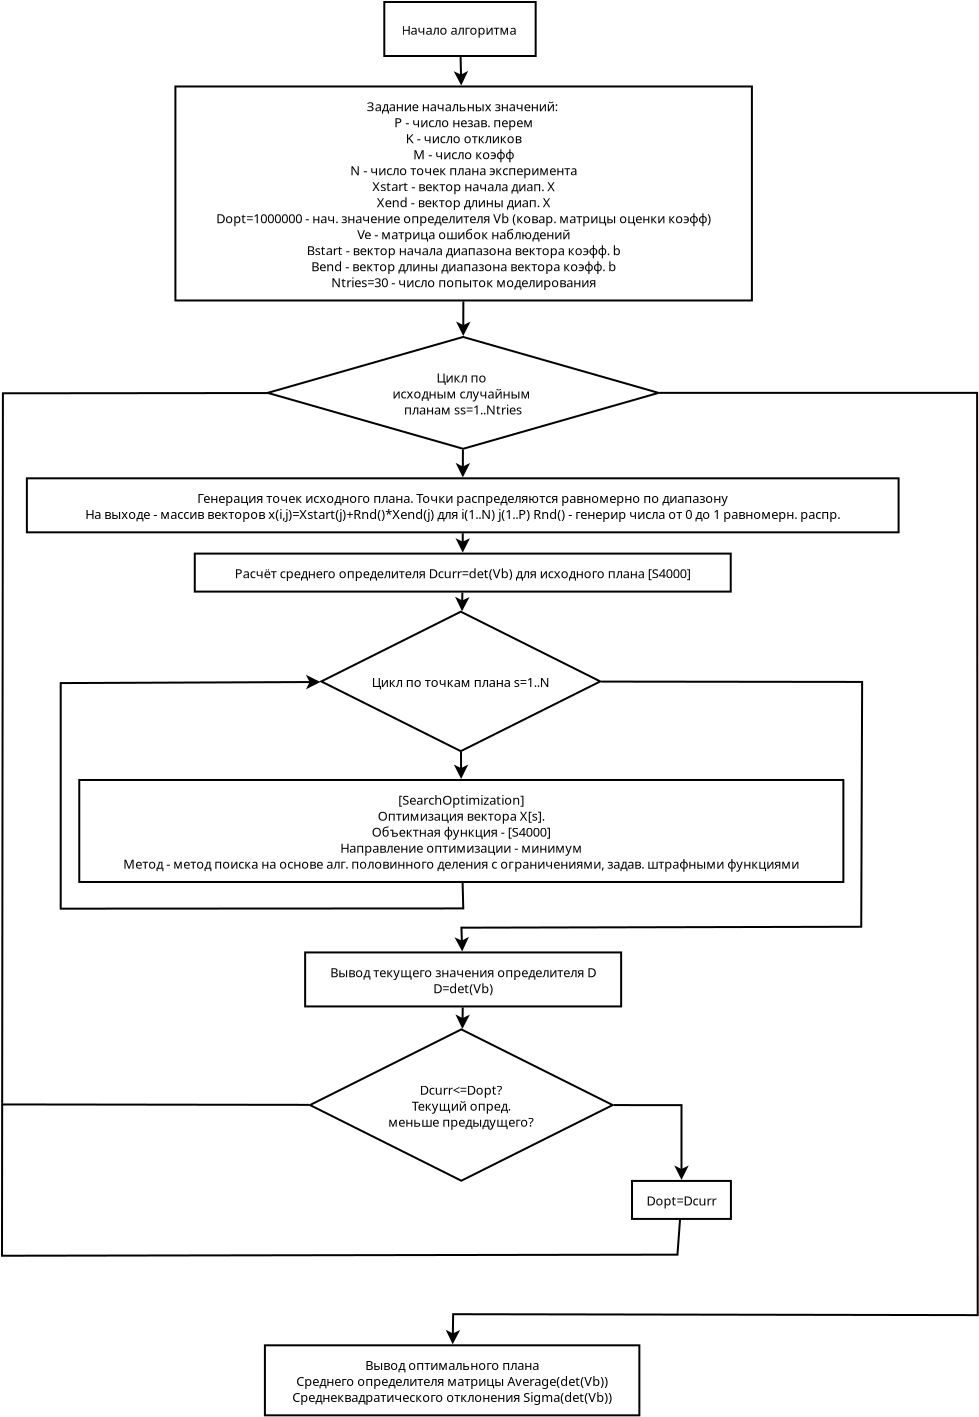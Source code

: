 <?xml version="1.0" encoding="UTF-8"?>
<dia:diagram xmlns:dia="http://www.lysator.liu.se/~alla/dia/">
  <dia:layer name="Фон" visible="true" active="true">
    <dia:object type="Flowchart - Box" version="0" id="O0">
      <dia:attribute name="obj_pos">
        <dia:point val="30.152,-104.484"/>
      </dia:attribute>
      <dia:attribute name="obj_bb">
        <dia:rectangle val="30.102,-104.534;37.77,-101.734"/>
      </dia:attribute>
      <dia:attribute name="elem_corner">
        <dia:point val="30.152,-104.484"/>
      </dia:attribute>
      <dia:attribute name="elem_width">
        <dia:real val="7.568"/>
      </dia:attribute>
      <dia:attribute name="elem_height">
        <dia:real val="2.7"/>
      </dia:attribute>
      <dia:attribute name="show_background">
        <dia:boolean val="true"/>
      </dia:attribute>
      <dia:attribute name="padding">
        <dia:real val="0.5"/>
      </dia:attribute>
      <dia:attribute name="text">
        <dia:composite type="text">
          <dia:attribute name="string">
            <dia:string>#Начало алгоритма#</dia:string>
          </dia:attribute>
          <dia:attribute name="font">
            <dia:font family="sans" style="0" name="Helvetica"/>
          </dia:attribute>
          <dia:attribute name="height">
            <dia:real val="0.8"/>
          </dia:attribute>
          <dia:attribute name="pos">
            <dia:point val="33.936,-102.939"/>
          </dia:attribute>
          <dia:attribute name="color">
            <dia:color val="#000000"/>
          </dia:attribute>
          <dia:attribute name="alignment">
            <dia:enum val="1"/>
          </dia:attribute>
        </dia:composite>
      </dia:attribute>
    </dia:object>
    <dia:object type="Flowchart - Box" version="0" id="O1">
      <dia:attribute name="obj_pos">
        <dia:point val="12.281,-80.668"/>
      </dia:attribute>
      <dia:attribute name="obj_bb">
        <dia:rectangle val="12.231,-80.718;55.916,-77.918"/>
      </dia:attribute>
      <dia:attribute name="elem_corner">
        <dia:point val="12.281,-80.668"/>
      </dia:attribute>
      <dia:attribute name="elem_width">
        <dia:real val="43.585"/>
      </dia:attribute>
      <dia:attribute name="elem_height">
        <dia:real val="2.7"/>
      </dia:attribute>
      <dia:attribute name="show_background">
        <dia:boolean val="true"/>
      </dia:attribute>
      <dia:attribute name="padding">
        <dia:real val="0.5"/>
      </dia:attribute>
      <dia:attribute name="text">
        <dia:composite type="text">
          <dia:attribute name="string">
            <dia:string>#Генерация точек исходного плана. Точки распределяются равномерно по диапазону
На выходе - массив векторов x(i,j)=Xstart(j)+Rnd()*Xend(j) для i(1..N) j(1..P) Rnd() - генерир числа от 0 до 1 равномерн. распр.#</dia:string>
          </dia:attribute>
          <dia:attribute name="font">
            <dia:font family="sans" style="0" name="Helvetica"/>
          </dia:attribute>
          <dia:attribute name="height">
            <dia:real val="0.8"/>
          </dia:attribute>
          <dia:attribute name="pos">
            <dia:point val="34.073,-79.523"/>
          </dia:attribute>
          <dia:attribute name="color">
            <dia:color val="#000000"/>
          </dia:attribute>
          <dia:attribute name="alignment">
            <dia:enum val="1"/>
          </dia:attribute>
        </dia:composite>
      </dia:attribute>
    </dia:object>
    <dia:object type="Flowchart - Box" version="0" id="O2">
      <dia:attribute name="obj_pos">
        <dia:point val="19.707,-100.26"/>
      </dia:attribute>
      <dia:attribute name="obj_bb">
        <dia:rectangle val="19.657,-100.31;48.582,-89.51"/>
      </dia:attribute>
      <dia:attribute name="elem_corner">
        <dia:point val="19.707,-100.26"/>
      </dia:attribute>
      <dia:attribute name="elem_width">
        <dia:real val="28.825"/>
      </dia:attribute>
      <dia:attribute name="elem_height">
        <dia:real val="10.7"/>
      </dia:attribute>
      <dia:attribute name="show_background">
        <dia:boolean val="true"/>
      </dia:attribute>
      <dia:attribute name="padding">
        <dia:real val="0.5"/>
      </dia:attribute>
      <dia:attribute name="text">
        <dia:composite type="text">
          <dia:attribute name="string">
            <dia:string>#Задание начальных значений: 
P - число незав. перем
K - число откликов
M - число коэфф
N - число точек плана эксперимента
Xstart - вектор начала диап. X
Xend - вектор длины диап. X
Dopt=1000000 - нач. значение определителя Vb (ковар. матрицы оценки коэфф)
Ve - матрица ошибок наблюдений
Bstart - вектор начала диапазона вектора коэфф. b
Bend - вектор длины диапазона вектора коэфф. b
Ntries=30 - число попыток моделирования#</dia:string>
          </dia:attribute>
          <dia:attribute name="font">
            <dia:font family="sans" style="0" name="Helvetica"/>
          </dia:attribute>
          <dia:attribute name="height">
            <dia:real val="0.8"/>
          </dia:attribute>
          <dia:attribute name="pos">
            <dia:point val="34.119,-99.115"/>
          </dia:attribute>
          <dia:attribute name="color">
            <dia:color val="#000000"/>
          </dia:attribute>
          <dia:attribute name="alignment">
            <dia:enum val="1"/>
          </dia:attribute>
        </dia:composite>
      </dia:attribute>
    </dia:object>
    <dia:object type="Flowchart - Box" version="0" id="O3">
      <dia:attribute name="obj_pos">
        <dia:point val="20.675,-76.904"/>
      </dia:attribute>
      <dia:attribute name="obj_bb">
        <dia:rectangle val="20.625,-76.954;47.522,-74.954"/>
      </dia:attribute>
      <dia:attribute name="elem_corner">
        <dia:point val="20.675,-76.904"/>
      </dia:attribute>
      <dia:attribute name="elem_width">
        <dia:real val="26.798"/>
      </dia:attribute>
      <dia:attribute name="elem_height">
        <dia:real val="1.9"/>
      </dia:attribute>
      <dia:attribute name="show_background">
        <dia:boolean val="true"/>
      </dia:attribute>
      <dia:attribute name="padding">
        <dia:real val="0.5"/>
      </dia:attribute>
      <dia:attribute name="text">
        <dia:composite type="text">
          <dia:attribute name="string">
            <dia:string>#Расчёт среднего определителя Dcurr=det(Vb) для исходного плана [S4000]#</dia:string>
          </dia:attribute>
          <dia:attribute name="font">
            <dia:font family="sans" style="0" name="Helvetica"/>
          </dia:attribute>
          <dia:attribute name="height">
            <dia:real val="0.8"/>
          </dia:attribute>
          <dia:attribute name="pos">
            <dia:point val="34.074,-75.759"/>
          </dia:attribute>
          <dia:attribute name="color">
            <dia:color val="#000000"/>
          </dia:attribute>
          <dia:attribute name="alignment">
            <dia:enum val="1"/>
          </dia:attribute>
        </dia:composite>
      </dia:attribute>
    </dia:object>
    <dia:object type="Flowchart - Box" version="0" id="O4">
      <dia:attribute name="obj_pos">
        <dia:point val="14.9,-65.585"/>
      </dia:attribute>
      <dia:attribute name="obj_bb">
        <dia:rectangle val="14.85,-65.635;53.155,-60.435"/>
      </dia:attribute>
      <dia:attribute name="elem_corner">
        <dia:point val="14.9,-65.585"/>
      </dia:attribute>
      <dia:attribute name="elem_width">
        <dia:real val="38.205"/>
      </dia:attribute>
      <dia:attribute name="elem_height">
        <dia:real val="5.1"/>
      </dia:attribute>
      <dia:attribute name="show_background">
        <dia:boolean val="true"/>
      </dia:attribute>
      <dia:attribute name="padding">
        <dia:real val="0.5"/>
      </dia:attribute>
      <dia:attribute name="text">
        <dia:composite type="text">
          <dia:attribute name="string">
            <dia:string>#[SearchOptimization]
Оптимизация вектора X[s].
Объектная функция - [S4000]
Направление оптимизации - минимум
Метод - метод поиска на основе алг. половинного деления с ограничениями, задав. штрафными функциями#</dia:string>
          </dia:attribute>
          <dia:attribute name="font">
            <dia:font family="sans" style="0" name="Helvetica"/>
          </dia:attribute>
          <dia:attribute name="height">
            <dia:real val="0.8"/>
          </dia:attribute>
          <dia:attribute name="pos">
            <dia:point val="34.002,-64.44"/>
          </dia:attribute>
          <dia:attribute name="color">
            <dia:color val="#000000"/>
          </dia:attribute>
          <dia:attribute name="alignment">
            <dia:enum val="1"/>
          </dia:attribute>
        </dia:composite>
      </dia:attribute>
    </dia:object>
    <dia:object type="Flowchart - Box" version="0" id="O5">
      <dia:attribute name="obj_pos">
        <dia:point val="26.194,-56.962"/>
      </dia:attribute>
      <dia:attribute name="obj_bb">
        <dia:rectangle val="26.144,-57.012;42.044,-54.212"/>
      </dia:attribute>
      <dia:attribute name="elem_corner">
        <dia:point val="26.194,-56.962"/>
      </dia:attribute>
      <dia:attribute name="elem_width">
        <dia:real val="15.8"/>
      </dia:attribute>
      <dia:attribute name="elem_height">
        <dia:real val="2.7"/>
      </dia:attribute>
      <dia:attribute name="show_background">
        <dia:boolean val="true"/>
      </dia:attribute>
      <dia:attribute name="padding">
        <dia:real val="0.5"/>
      </dia:attribute>
      <dia:attribute name="text">
        <dia:composite type="text">
          <dia:attribute name="string">
            <dia:string>#Вывод текущего значения определителя D
D=det(Vb)#</dia:string>
          </dia:attribute>
          <dia:attribute name="font">
            <dia:font family="sans" style="0" name="Helvetica"/>
          </dia:attribute>
          <dia:attribute name="height">
            <dia:real val="0.8"/>
          </dia:attribute>
          <dia:attribute name="pos">
            <dia:point val="34.094,-55.817"/>
          </dia:attribute>
          <dia:attribute name="color">
            <dia:color val="#000000"/>
          </dia:attribute>
          <dia:attribute name="alignment">
            <dia:enum val="1"/>
          </dia:attribute>
        </dia:composite>
      </dia:attribute>
    </dia:object>
    <dia:object type="Flowchart - Diamond" version="0" id="O6">
      <dia:attribute name="obj_pos">
        <dia:point val="26.435,-53.115"/>
      </dia:attribute>
      <dia:attribute name="obj_bb">
        <dia:rectangle val="26.385,-53.166;41.619,-45.499"/>
      </dia:attribute>
      <dia:attribute name="elem_corner">
        <dia:point val="26.435,-53.115"/>
      </dia:attribute>
      <dia:attribute name="elem_width">
        <dia:real val="15.134"/>
      </dia:attribute>
      <dia:attribute name="elem_height">
        <dia:real val="7.567"/>
      </dia:attribute>
      <dia:attribute name="show_background">
        <dia:boolean val="true"/>
      </dia:attribute>
      <dia:attribute name="padding">
        <dia:real val="0.354"/>
      </dia:attribute>
      <dia:attribute name="text">
        <dia:composite type="text">
          <dia:attribute name="string">
            <dia:string>#Dcurr&lt;=Dopt?
Текущий опред.
меньше предыдущего?#</dia:string>
          </dia:attribute>
          <dia:attribute name="font">
            <dia:font family="sans" style="0" name="Helvetica"/>
          </dia:attribute>
          <dia:attribute name="height">
            <dia:real val="0.8"/>
          </dia:attribute>
          <dia:attribute name="pos">
            <dia:point val="34.002,-49.937"/>
          </dia:attribute>
          <dia:attribute name="color">
            <dia:color val="#000000"/>
          </dia:attribute>
          <dia:attribute name="alignment">
            <dia:enum val="1"/>
          </dia:attribute>
        </dia:composite>
      </dia:attribute>
    </dia:object>
    <dia:object type="Flowchart - Box" version="0" id="O7">
      <dia:attribute name="obj_pos">
        <dia:point val="42.538,-45.538"/>
      </dia:attribute>
      <dia:attribute name="obj_bb">
        <dia:rectangle val="42.488,-45.588;47.533,-43.588"/>
      </dia:attribute>
      <dia:attribute name="elem_corner">
        <dia:point val="42.538,-45.538"/>
      </dia:attribute>
      <dia:attribute name="elem_width">
        <dia:real val="4.945"/>
      </dia:attribute>
      <dia:attribute name="elem_height">
        <dia:real val="1.9"/>
      </dia:attribute>
      <dia:attribute name="show_background">
        <dia:boolean val="true"/>
      </dia:attribute>
      <dia:attribute name="padding">
        <dia:real val="0.5"/>
      </dia:attribute>
      <dia:attribute name="text">
        <dia:composite type="text">
          <dia:attribute name="string">
            <dia:string>#Dopt=Dcurr#</dia:string>
          </dia:attribute>
          <dia:attribute name="font">
            <dia:font family="sans" style="0" name="Helvetica"/>
          </dia:attribute>
          <dia:attribute name="height">
            <dia:real val="0.8"/>
          </dia:attribute>
          <dia:attribute name="pos">
            <dia:point val="45.011,-44.393"/>
          </dia:attribute>
          <dia:attribute name="color">
            <dia:color val="#000000"/>
          </dia:attribute>
          <dia:attribute name="alignment">
            <dia:enum val="1"/>
          </dia:attribute>
        </dia:composite>
      </dia:attribute>
    </dia:object>
    <dia:object type="Flowchart - Box" version="0" id="O8">
      <dia:attribute name="obj_pos">
        <dia:point val="24.182,-37.318"/>
      </dia:attribute>
      <dia:attribute name="obj_bb">
        <dia:rectangle val="24.132,-37.368;42.955,-33.768"/>
      </dia:attribute>
      <dia:attribute name="elem_corner">
        <dia:point val="24.182,-37.318"/>
      </dia:attribute>
      <dia:attribute name="elem_width">
        <dia:real val="18.723"/>
      </dia:attribute>
      <dia:attribute name="elem_height">
        <dia:real val="3.5"/>
      </dia:attribute>
      <dia:attribute name="show_background">
        <dia:boolean val="true"/>
      </dia:attribute>
      <dia:attribute name="padding">
        <dia:real val="0.5"/>
      </dia:attribute>
      <dia:attribute name="text">
        <dia:composite type="text">
          <dia:attribute name="string">
            <dia:string>#Вывод оптимального плана
Среднего определителя матрицы Average(det(Vb))
Среднеквадратического отклонения Sigma(det(Vb))#</dia:string>
          </dia:attribute>
          <dia:attribute name="font">
            <dia:font family="sans" style="0" name="Helvetica"/>
          </dia:attribute>
          <dia:attribute name="height">
            <dia:real val="0.8"/>
          </dia:attribute>
          <dia:attribute name="pos">
            <dia:point val="33.544,-36.173"/>
          </dia:attribute>
          <dia:attribute name="color">
            <dia:color val="#000000"/>
          </dia:attribute>
          <dia:attribute name="alignment">
            <dia:enum val="1"/>
          </dia:attribute>
        </dia:composite>
      </dia:attribute>
    </dia:object>
    <dia:object type="Standard - Line" version="0" id="O9">
      <dia:attribute name="obj_pos">
        <dia:point val="33.967,-101.734"/>
      </dia:attribute>
      <dia:attribute name="obj_bb">
        <dia:rectangle val="33.623,-101.785;34.347,-100.197"/>
      </dia:attribute>
      <dia:attribute name="conn_endpoints">
        <dia:point val="33.967,-101.734"/>
        <dia:point val="33.999,-100.309"/>
      </dia:attribute>
      <dia:attribute name="numcp">
        <dia:int val="1"/>
      </dia:attribute>
      <dia:attribute name="end_arrow">
        <dia:enum val="22"/>
      </dia:attribute>
      <dia:attribute name="end_arrow_length">
        <dia:real val="0.5"/>
      </dia:attribute>
      <dia:attribute name="end_arrow_width">
        <dia:real val="0.5"/>
      </dia:attribute>
      <dia:connections>
        <dia:connection handle="0" to="O0" connection="16"/>
        <dia:connection handle="1" to="O2" connection="16"/>
      </dia:connections>
    </dia:object>
    <dia:object type="Standard - Line" version="0" id="O10">
      <dia:attribute name="obj_pos">
        <dia:point val="34.105,-89.51"/>
      </dia:attribute>
      <dia:attribute name="obj_bb">
        <dia:rectangle val="33.74,-89.561;34.463,-87.672"/>
      </dia:attribute>
      <dia:attribute name="conn_endpoints">
        <dia:point val="34.105,-89.51"/>
        <dia:point val="34.1,-87.784"/>
      </dia:attribute>
      <dia:attribute name="numcp">
        <dia:int val="1"/>
      </dia:attribute>
      <dia:attribute name="end_arrow">
        <dia:enum val="22"/>
      </dia:attribute>
      <dia:attribute name="end_arrow_length">
        <dia:real val="0.5"/>
      </dia:attribute>
      <dia:attribute name="end_arrow_width">
        <dia:real val="0.5"/>
      </dia:attribute>
      <dia:connections>
        <dia:connection handle="0" to="O2" connection="16"/>
        <dia:connection handle="1" to="O20" connection="16"/>
      </dia:connections>
    </dia:object>
    <dia:object type="Standard - Line" version="0" id="O11">
      <dia:attribute name="obj_pos">
        <dia:point val="34.083,-82.098"/>
      </dia:attribute>
      <dia:attribute name="obj_bb">
        <dia:rectangle val="33.718,-82.149;34.442,-80.604"/>
      </dia:attribute>
      <dia:attribute name="conn_endpoints">
        <dia:point val="34.083,-82.098"/>
        <dia:point val="34.078,-80.715"/>
      </dia:attribute>
      <dia:attribute name="numcp">
        <dia:int val="1"/>
      </dia:attribute>
      <dia:attribute name="end_arrow">
        <dia:enum val="22"/>
      </dia:attribute>
      <dia:attribute name="end_arrow_length">
        <dia:real val="0.5"/>
      </dia:attribute>
      <dia:attribute name="end_arrow_width">
        <dia:real val="0.5"/>
      </dia:attribute>
      <dia:connections>
        <dia:connection handle="0" to="O20" connection="16"/>
        <dia:connection handle="1" to="O1" connection="16"/>
      </dia:connections>
    </dia:object>
    <dia:object type="Standard - Line" version="0" id="O12">
      <dia:attribute name="obj_pos">
        <dia:point val="34.073,-77.918"/>
      </dia:attribute>
      <dia:attribute name="obj_bb">
        <dia:rectangle val="33.712,-77.968;34.435,-76.841"/>
      </dia:attribute>
      <dia:attribute name="conn_endpoints">
        <dia:point val="34.073,-77.918"/>
        <dia:point val="34.073,-76.953"/>
      </dia:attribute>
      <dia:attribute name="numcp">
        <dia:int val="1"/>
      </dia:attribute>
      <dia:attribute name="end_arrow">
        <dia:enum val="22"/>
      </dia:attribute>
      <dia:attribute name="end_arrow_length">
        <dia:real val="0.5"/>
      </dia:attribute>
      <dia:attribute name="end_arrow_width">
        <dia:real val="0.5"/>
      </dia:attribute>
      <dia:connections>
        <dia:connection handle="0" to="O1" connection="16"/>
        <dia:connection handle="1" to="O3" connection="16"/>
      </dia:connections>
    </dia:object>
    <dia:object type="Standard - Line" version="0" id="O13">
      <dia:attribute name="obj_pos">
        <dia:point val="34.055,-74.954"/>
      </dia:attribute>
      <dia:attribute name="obj_bb">
        <dia:rectangle val="33.688,-75.005;34.411,-73.906"/>
      </dia:attribute>
      <dia:attribute name="conn_endpoints">
        <dia:point val="34.055,-74.954"/>
        <dia:point val="34.038,-74.018"/>
      </dia:attribute>
      <dia:attribute name="numcp">
        <dia:int val="1"/>
      </dia:attribute>
      <dia:attribute name="end_arrow">
        <dia:enum val="22"/>
      </dia:attribute>
      <dia:attribute name="end_arrow_length">
        <dia:real val="0.5"/>
      </dia:attribute>
      <dia:attribute name="end_arrow_width">
        <dia:real val="0.5"/>
      </dia:attribute>
      <dia:connections>
        <dia:connection handle="0" to="O3" connection="16"/>
        <dia:connection handle="1" to="O21" connection="16"/>
      </dia:connections>
    </dia:object>
    <dia:object type="Standard - PolyLine" version="0" id="O14">
      <dia:attribute name="obj_pos">
        <dia:point val="34.002,-63.035"/>
      </dia:attribute>
      <dia:attribute name="obj_bb">
        <dia:rectangle val="13.922,-70.872;34.15,-59.101"/>
      </dia:attribute>
      <dia:attribute name="poly_points">
        <dia:point val="34.002,-63.035"/>
        <dia:point val="34.1,-59.163"/>
        <dia:point val="13.972,-59.151"/>
        <dia:point val="13.972,-70.43"/>
        <dia:point val="33.974,-70.513"/>
      </dia:attribute>
      <dia:attribute name="end_arrow">
        <dia:enum val="22"/>
      </dia:attribute>
      <dia:attribute name="end_arrow_length">
        <dia:real val="0.5"/>
      </dia:attribute>
      <dia:attribute name="end_arrow_width">
        <dia:real val="0.5"/>
      </dia:attribute>
      <dia:connections>
        <dia:connection handle="0" to="O4" connection="16"/>
        <dia:connection handle="4" to="O21" connection="16"/>
      </dia:connections>
    </dia:object>
    <dia:object type="Standard - PolyLine" version="0" id="O15">
      <dia:attribute name="obj_pos">
        <dia:point val="33.974,-70.513"/>
      </dia:attribute>
      <dia:attribute name="obj_bb">
        <dia:rectangle val="33.712,-70.554;54.094,-55.5"/>
      </dia:attribute>
      <dia:attribute name="poly_points">
        <dia:point val="33.974,-70.513"/>
        <dia:point val="54.044,-70.488"/>
        <dia:point val="53.999,-58.246"/>
        <dia:point val="34.008,-58.2"/>
        <dia:point val="34.094,-55.612"/>
      </dia:attribute>
      <dia:attribute name="end_arrow">
        <dia:enum val="22"/>
      </dia:attribute>
      <dia:attribute name="end_arrow_length">
        <dia:real val="0.5"/>
      </dia:attribute>
      <dia:attribute name="end_arrow_width">
        <dia:real val="0.5"/>
      </dia:attribute>
      <dia:connections>
        <dia:connection handle="0" to="O21" connection="16"/>
        <dia:connection handle="4" to="O5" connection="16"/>
      </dia:connections>
    </dia:object>
    <dia:object type="Standard - Line" version="0" id="O16">
      <dia:attribute name="obj_pos">
        <dia:point val="34.073,-54.212"/>
      </dia:attribute>
      <dia:attribute name="obj_bb">
        <dia:rectangle val="33.705,-54.263;34.428,-53.026"/>
      </dia:attribute>
      <dia:attribute name="conn_endpoints">
        <dia:point val="34.073,-54.212"/>
        <dia:point val="34.058,-53.138"/>
      </dia:attribute>
      <dia:attribute name="numcp">
        <dia:int val="1"/>
      </dia:attribute>
      <dia:attribute name="end_arrow">
        <dia:enum val="22"/>
      </dia:attribute>
      <dia:attribute name="end_arrow_length">
        <dia:real val="0.5"/>
      </dia:attribute>
      <dia:attribute name="end_arrow_width">
        <dia:real val="0.5"/>
      </dia:attribute>
      <dia:connections>
        <dia:connection handle="0" to="O5" connection="16"/>
        <dia:connection handle="1" to="O6" connection="16"/>
      </dia:connections>
    </dia:object>
    <dia:object type="Standard - PolyLine" version="0" id="O17">
      <dia:attribute name="obj_pos">
        <dia:point val="34.002,-49.332"/>
      </dia:attribute>
      <dia:attribute name="obj_bb">
        <dia:rectangle val="41.569,-49.379;45.373,-44.476"/>
      </dia:attribute>
      <dia:attribute name="poly_points">
        <dia:point val="34.002,-49.332"/>
        <dia:point val="45.012,-49.328"/>
        <dia:point val="45.011,-44.588"/>
      </dia:attribute>
      <dia:attribute name="end_arrow">
        <dia:enum val="22"/>
      </dia:attribute>
      <dia:attribute name="end_arrow_length">
        <dia:real val="0.5"/>
      </dia:attribute>
      <dia:attribute name="end_arrow_width">
        <dia:real val="0.5"/>
      </dia:attribute>
      <dia:connections>
        <dia:connection handle="0" to="O6" connection="16"/>
        <dia:connection handle="2" to="O7" connection="16"/>
      </dia:connections>
    </dia:object>
    <dia:object type="Standard - PolyLine" version="0" id="O18">
      <dia:attribute name="obj_pos">
        <dia:point val="45.011,-44.588"/>
      </dia:attribute>
      <dia:attribute name="obj_bb">
        <dia:rectangle val="10.987,-85.302;44.99,-41.747"/>
      </dia:attribute>
      <dia:attribute name="poly_points">
        <dia:point val="45.011,-44.588"/>
        <dia:point val="44.809,-41.852"/>
        <dia:point val="11.037,-41.797"/>
        <dia:point val="11.083,-84.919"/>
        <dia:point val="33.221,-84.941"/>
      </dia:attribute>
      <dia:attribute name="end_arrow">
        <dia:enum val="22"/>
      </dia:attribute>
      <dia:attribute name="end_arrow_length">
        <dia:real val="0.5"/>
      </dia:attribute>
      <dia:attribute name="end_arrow_width">
        <dia:real val="0.5"/>
      </dia:attribute>
      <dia:connections>
        <dia:connection handle="0" to="O7" connection="16"/>
      </dia:connections>
    </dia:object>
    <dia:object type="Standard - PolyLine" version="0" id="O19">
      <dia:attribute name="obj_pos">
        <dia:point val="34.092,-84.941"/>
      </dia:attribute>
      <dia:attribute name="obj_bb">
        <dia:rectangle val="33.191,-84.99;59.872,-35.456"/>
      </dia:attribute>
      <dia:attribute name="poly_points">
        <dia:point val="34.092,-84.941"/>
        <dia:point val="59.793,-84.939"/>
        <dia:point val="59.822,-38.828"/>
        <dia:point val="33.595,-38.874"/>
        <dia:point val="33.544,-35.568"/>
      </dia:attribute>
      <dia:attribute name="end_arrow">
        <dia:enum val="22"/>
      </dia:attribute>
      <dia:attribute name="end_arrow_length">
        <dia:real val="0.5"/>
      </dia:attribute>
      <dia:attribute name="end_arrow_width">
        <dia:real val="0.5"/>
      </dia:attribute>
      <dia:connections>
        <dia:connection handle="0" to="O20" connection="16"/>
        <dia:connection handle="4" to="O8" connection="16"/>
      </dia:connections>
    </dia:object>
    <dia:object type="Flowchart - Diamond" version="0" id="O20">
      <dia:attribute name="obj_pos">
        <dia:point val="24.321,-87.736"/>
      </dia:attribute>
      <dia:attribute name="obj_bb">
        <dia:rectangle val="24.271,-87.786;43.913,-82.095"/>
      </dia:attribute>
      <dia:attribute name="elem_corner">
        <dia:point val="24.321,-87.736"/>
      </dia:attribute>
      <dia:attribute name="elem_width">
        <dia:real val="19.542"/>
      </dia:attribute>
      <dia:attribute name="elem_height">
        <dia:real val="5.591"/>
      </dia:attribute>
      <dia:attribute name="show_background">
        <dia:boolean val="true"/>
      </dia:attribute>
      <dia:attribute name="padding">
        <dia:real val="0.354"/>
      </dia:attribute>
      <dia:attribute name="text">
        <dia:composite type="text">
          <dia:attribute name="string">
            <dia:string>#Цикл по 
исходным случайным 
планам ss=1..Ntries#</dia:string>
          </dia:attribute>
          <dia:attribute name="font">
            <dia:font family="sans" style="0" name="Helvetica"/>
          </dia:attribute>
          <dia:attribute name="height">
            <dia:real val="0.8"/>
          </dia:attribute>
          <dia:attribute name="pos">
            <dia:point val="34.092,-85.546"/>
          </dia:attribute>
          <dia:attribute name="color">
            <dia:color val="#000000"/>
          </dia:attribute>
          <dia:attribute name="alignment">
            <dia:enum val="1"/>
          </dia:attribute>
        </dia:composite>
      </dia:attribute>
    </dia:object>
    <dia:object type="Flowchart - Diamond" version="0" id="O21">
      <dia:attribute name="obj_pos">
        <dia:point val="27,-74"/>
      </dia:attribute>
      <dia:attribute name="obj_bb">
        <dia:rectangle val="26.95,-74.05;40.999,-66.976"/>
      </dia:attribute>
      <dia:attribute name="elem_corner">
        <dia:point val="27,-74"/>
      </dia:attribute>
      <dia:attribute name="elem_width">
        <dia:real val="13.949"/>
      </dia:attribute>
      <dia:attribute name="elem_height">
        <dia:real val="6.974"/>
      </dia:attribute>
      <dia:attribute name="show_background">
        <dia:boolean val="true"/>
      </dia:attribute>
      <dia:attribute name="padding">
        <dia:real val="0.354"/>
      </dia:attribute>
      <dia:attribute name="text">
        <dia:composite type="text">
          <dia:attribute name="string">
            <dia:string>#Цикл по точкам плана s=1..N#</dia:string>
          </dia:attribute>
          <dia:attribute name="font">
            <dia:font family="sans" style="0" name="Helvetica"/>
          </dia:attribute>
          <dia:attribute name="height">
            <dia:real val="0.8"/>
          </dia:attribute>
          <dia:attribute name="pos">
            <dia:point val="33.974,-70.318"/>
          </dia:attribute>
          <dia:attribute name="color">
            <dia:color val="#000000"/>
          </dia:attribute>
          <dia:attribute name="alignment">
            <dia:enum val="1"/>
          </dia:attribute>
        </dia:composite>
      </dia:attribute>
    </dia:object>
    <dia:object type="Standard - Line" version="0" id="O22">
      <dia:attribute name="obj_pos">
        <dia:point val="33.987,-66.984"/>
      </dia:attribute>
      <dia:attribute name="obj_bb">
        <dia:rectangle val="33.628,-67.034;34.352,-65.523"/>
      </dia:attribute>
      <dia:attribute name="conn_endpoints">
        <dia:point val="33.987,-66.984"/>
        <dia:point val="33.992,-65.635"/>
      </dia:attribute>
      <dia:attribute name="numcp">
        <dia:int val="1"/>
      </dia:attribute>
      <dia:attribute name="end_arrow">
        <dia:enum val="22"/>
      </dia:attribute>
      <dia:attribute name="end_arrow_length">
        <dia:real val="0.5"/>
      </dia:attribute>
      <dia:attribute name="end_arrow_width">
        <dia:real val="0.5"/>
      </dia:attribute>
      <dia:connections>
        <dia:connection handle="0" to="O21" connection="16"/>
        <dia:connection handle="1" to="O4" connection="16"/>
      </dia:connections>
    </dia:object>
    <dia:object type="Standard - Line" version="0" id="O23">
      <dia:attribute name="obj_pos">
        <dia:point val="26.385,-49.342"/>
      </dia:attribute>
      <dia:attribute name="obj_bb">
        <dia:rectangle val="10.987,-49.412;26.435,-49.292"/>
      </dia:attribute>
      <dia:attribute name="conn_endpoints">
        <dia:point val="26.385,-49.342"/>
        <dia:point val="11.037,-49.362"/>
      </dia:attribute>
      <dia:attribute name="numcp">
        <dia:int val="1"/>
      </dia:attribute>
      <dia:connections>
        <dia:connection handle="0" to="O6" connection="16"/>
      </dia:connections>
    </dia:object>
  </dia:layer>
</dia:diagram>
